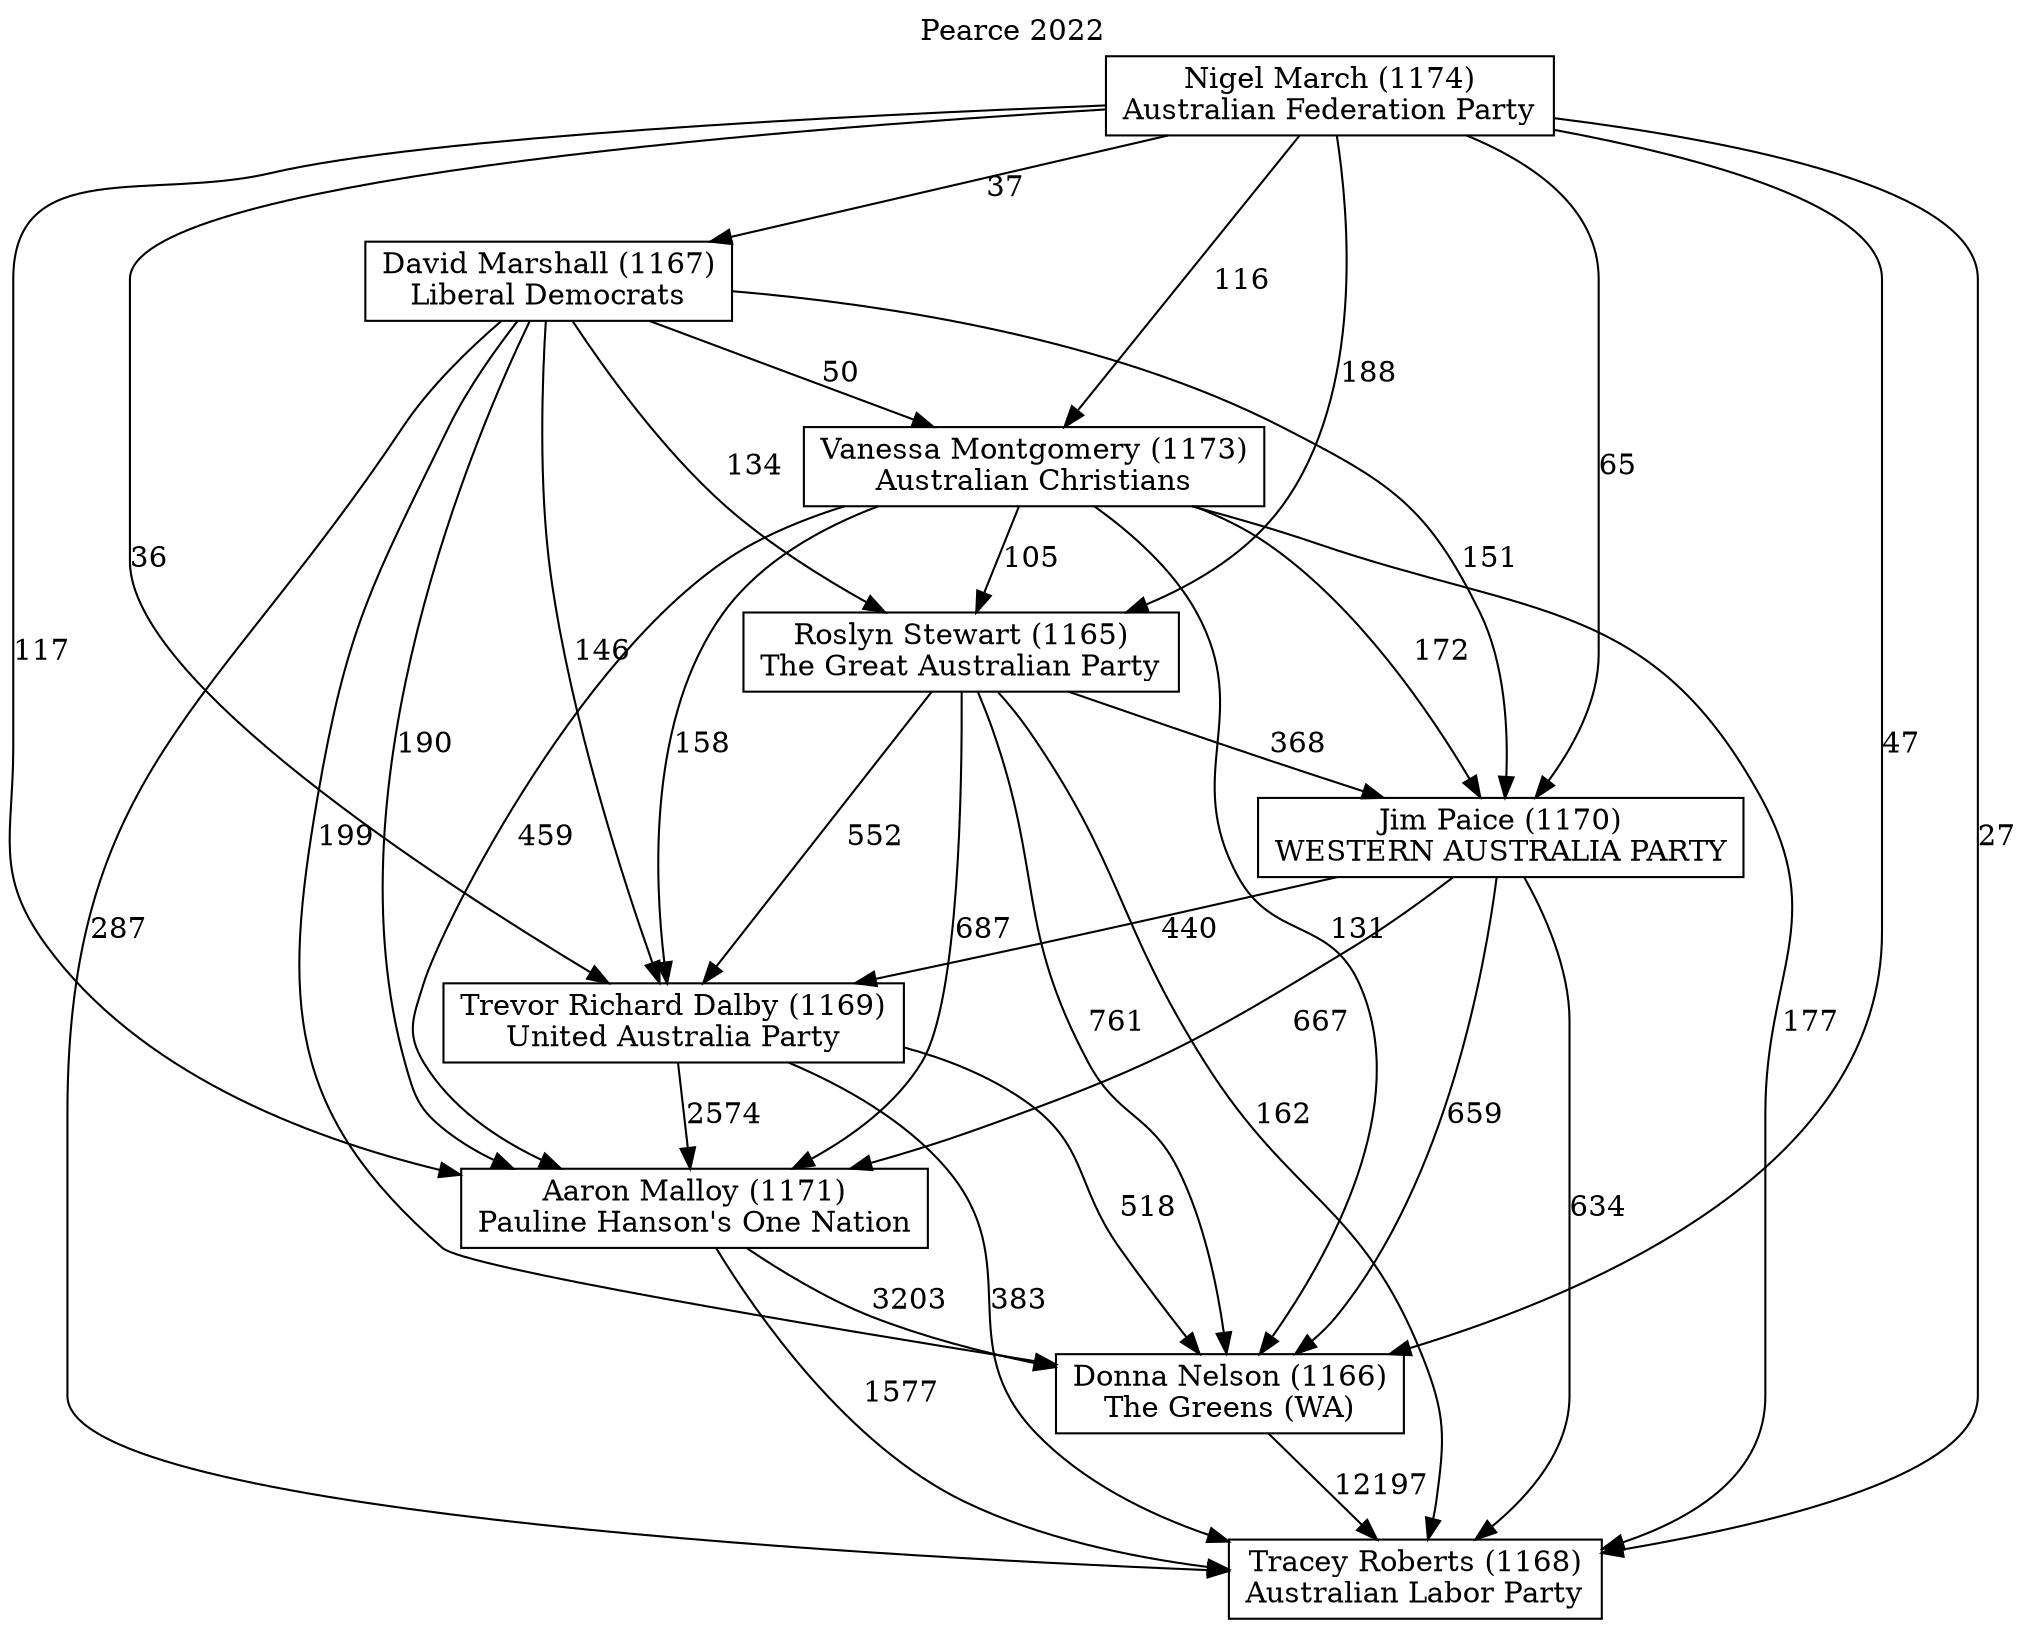 // House preference flow
digraph "Tracey Roberts (1168)_Pearce_2022" {
	graph [label="Pearce 2022" labelloc=t mclimit=10]
	node [shape=box]
	"Nigel March (1174)" [label="Nigel March (1174)
Australian Federation Party"]
	"Aaron Malloy (1171)" [label="Aaron Malloy (1171)
Pauline Hanson's One Nation"]
	"Trevor Richard Dalby (1169)" [label="Trevor Richard Dalby (1169)
United Australia Party"]
	"Vanessa Montgomery (1173)" [label="Vanessa Montgomery (1173)
Australian Christians"]
	"Roslyn Stewart (1165)" [label="Roslyn Stewart (1165)
The Great Australian Party"]
	"Donna Nelson (1166)" [label="Donna Nelson (1166)
The Greens (WA)"]
	"Jim Paice (1170)" [label="Jim Paice (1170)
WESTERN AUSTRALIA PARTY"]
	"Tracey Roberts (1168)" [label="Tracey Roberts (1168)
Australian Labor Party"]
	"David Marshall (1167)" [label="David Marshall (1167)
Liberal Democrats"]
	"Nigel March (1174)" -> "Jim Paice (1170)" [label=65]
	"Vanessa Montgomery (1173)" -> "Donna Nelson (1166)" [label=131]
	"Donna Nelson (1166)" -> "Tracey Roberts (1168)" [label=12197]
	"Jim Paice (1170)" -> "Aaron Malloy (1171)" [label=667]
	"Aaron Malloy (1171)" -> "Tracey Roberts (1168)" [label=1577]
	"Trevor Richard Dalby (1169)" -> "Donna Nelson (1166)" [label=518]
	"Nigel March (1174)" -> "Roslyn Stewart (1165)" [label=188]
	"Vanessa Montgomery (1173)" -> "Trevor Richard Dalby (1169)" [label=158]
	"Nigel March (1174)" -> "Tracey Roberts (1168)" [label=27]
	"Trevor Richard Dalby (1169)" -> "Aaron Malloy (1171)" [label=2574]
	"David Marshall (1167)" -> "Jim Paice (1170)" [label=151]
	"Jim Paice (1170)" -> "Donna Nelson (1166)" [label=659]
	"Vanessa Montgomery (1173)" -> "Roslyn Stewart (1165)" [label=105]
	"Jim Paice (1170)" -> "Tracey Roberts (1168)" [label=634]
	"Nigel March (1174)" -> "David Marshall (1167)" [label=37]
	"David Marshall (1167)" -> "Donna Nelson (1166)" [label=199]
	"Nigel March (1174)" -> "Aaron Malloy (1171)" [label=117]
	"David Marshall (1167)" -> "Aaron Malloy (1171)" [label=190]
	"Vanessa Montgomery (1173)" -> "Tracey Roberts (1168)" [label=177]
	"Nigel March (1174)" -> "Donna Nelson (1166)" [label=47]
	"Vanessa Montgomery (1173)" -> "Aaron Malloy (1171)" [label=459]
	"David Marshall (1167)" -> "Tracey Roberts (1168)" [label=287]
	"Jim Paice (1170)" -> "Trevor Richard Dalby (1169)" [label=440]
	"David Marshall (1167)" -> "Trevor Richard Dalby (1169)" [label=146]
	"David Marshall (1167)" -> "Vanessa Montgomery (1173)" [label=50]
	"Roslyn Stewart (1165)" -> "Tracey Roberts (1168)" [label=162]
	"Roslyn Stewart (1165)" -> "Jim Paice (1170)" [label=368]
	"Vanessa Montgomery (1173)" -> "Jim Paice (1170)" [label=172]
	"Nigel March (1174)" -> "Vanessa Montgomery (1173)" [label=116]
	"Roslyn Stewart (1165)" -> "Donna Nelson (1166)" [label=761]
	"Nigel March (1174)" -> "Trevor Richard Dalby (1169)" [label=36]
	"Roslyn Stewart (1165)" -> "Trevor Richard Dalby (1169)" [label=552]
	"David Marshall (1167)" -> "Roslyn Stewart (1165)" [label=134]
	"Trevor Richard Dalby (1169)" -> "Tracey Roberts (1168)" [label=383]
	"Roslyn Stewart (1165)" -> "Aaron Malloy (1171)" [label=687]
	"Aaron Malloy (1171)" -> "Donna Nelson (1166)" [label=3203]
}
